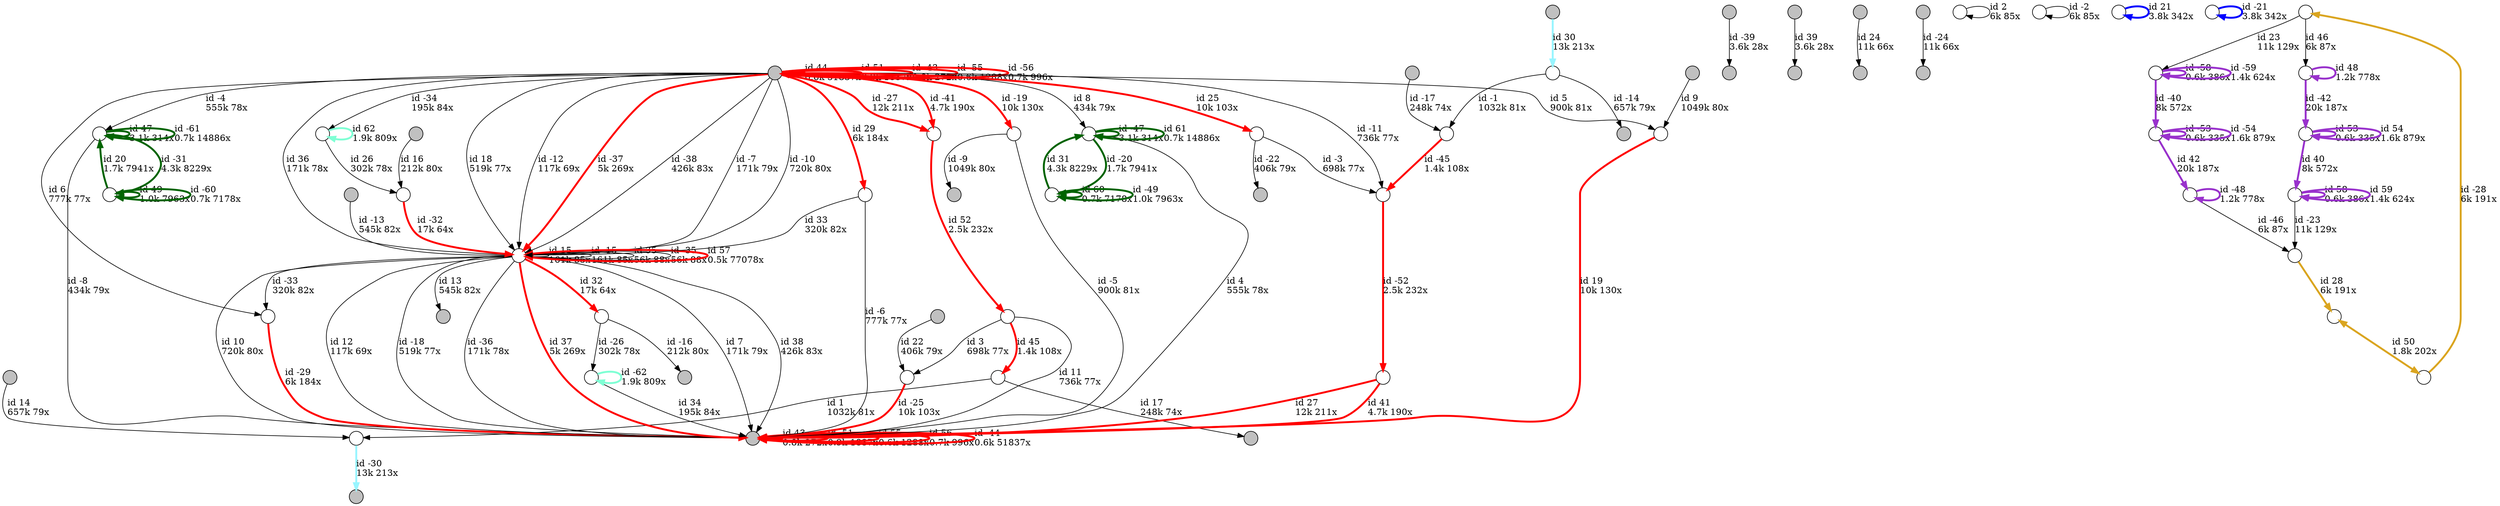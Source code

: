 digraph {
nodesep = 0.5;
node [shape = circle, label = "", height = 0.3];
"0" [style = "filled", fillcolor = "grey"];
"1" [style = "filled", fillcolor = "grey"];
"2" [style = "filled", fillcolor = "grey"];
"3" [style = "filled", fillcolor = "grey"];
"4" [style = "filled", fillcolor = "grey"];
"5" [style = "filled", fillcolor = "grey"];
"6" [style = "filled", fillcolor = "grey"];
"7" [style = "filled", fillcolor = "grey"];
"8" [style = "filled", fillcolor = "grey"];
"9" [style = "filled", fillcolor = "grey"];
"10" [style = "filled", fillcolor = "grey"];
"11" [style = "filled", fillcolor = "grey"];
"12" [style = "filled", fillcolor = "grey"];
"13" [style = "filled", fillcolor = "grey"];
"14" [style = "filled", fillcolor = "grey"];
"15" [style = "filled", fillcolor = "grey"];
"16" [style = "filled", fillcolor = "grey"];
"17" [style = "filled", fillcolor = "grey"];
"18" [style = "filled", fillcolor = "grey"];
"19" [style = "filled", fillcolor = "grey"];
"20" [style = "filled", fillcolor = "grey"];
"21" [style = "filled", fillcolor = "grey"];
"22" [style = "filled", fillcolor = "grey"];
"23" [style = "filled", fillcolor = "grey"];
"25" -> "24" [label = "id 1\l1032k 81x", color = "black"] ;
"26" -> "26" [label = "id 2\l6k 85x", color = "black"] ;
"27" -> "27" [label = "id -2\l6k 85x", color = "black"] ;
"29" -> "28" [label = "id 3\l698k 77x", color = "black"] ;
"30" -> "6" [label = "id 4\l555k 78x", color = "black"] ;
"1" -> "31" [label = "id -4\l555k 78x", color = "black"] ;
"1" -> "32" [label = "id 5\l900k 81x", color = "black"] ;
"33" -> "6" [label = "id -5\l900k 81x", color = "black"] ;
"1" -> "34" [label = "id 6\l777k 77x", color = "black"] ;
"35" -> "6" [label = "id 7\l171k 79x", color = "black"] ;
"1" -> "35" [label = "id -7\l171k 79x", color = "black"] ;
"1" -> "30" [label = "id 8\l434k 79x", color = "black"] ;
"17" -> "32" [label = "id 9\l1049k 80x", color = "black"] ;
"33" -> "8" [label = "id -9\l1049k 80x", color = "black"] ;
"35" -> "6" [label = "id 10\l720k 80x", color = "black"] ;
"29" -> "6" [label = "id 11\l736k 77x", color = "black"] ;
"1" -> "36" [label = "id -11\l736k 77x", color = "black"] ;
"35" -> "6" [label = "id 12\l117k 69x", color = "black"] ;
"35" -> "21" [label = "id 13\l545k 82x", color = "black"] ;
"2" -> "24" [label = "id 14\l657k 79x", color = "black"] ;
"37" -> "12" [label = "id -14\l657k 79x", color = "black"] ;
"38" -> "36" [label = "id -3\l698k 77x", color = "black"] ;
"1" -> "35" [label = "id -10\l720k 80x", color = "black"] ;
"39" -> "6" [label = "id -6\l777k 77x", color = "black"] ;
"37" -> "40" [label = "id -1\l1032k 81x", color = "black"] ;
"31" -> "6" [label = "id -8\l434k 79x", color = "black"] ;
"35" -> "35" [label = "id 15\l161k 85x", color = "black"] ;
"4" -> "41" [label = "id 16\l212k 80x", color = "black"] ;
"42" -> "14" [label = "id -16\l212k 80x", color = "black"] ;
"25" -> "9" [label = "id 17\l248k 74x", color = "black"] ;
"1" -> "35" [label = "id 18\l519k 77x", color = "black"] ;
"35" -> "6" [label = "id -18\l519k 77x", color = "black"] ;
"32" -> "6" [label = "id 19\l10k 130x", color = "red" , penwidth = 3] ;
"1" -> "33" [label = "id -19\l10k 130x", color = "red" , penwidth = 3] ;
"43" -> "31" [label = "id 20\l1.7k 7941x", color = "darkgreen" , penwidth = 3] ;
"30" -> "44" [label = "id -20\l1.7k 7941x", color = "darkgreen" , penwidth = 3] ;
"45" -> "45" [label = "id 21\l3.8k 342x", color = "blue" , penwidth = 3] ;
"46" -> "46" [label = "id -21\l3.8k 342x", color = "blue" , penwidth = 3] ;
"20" -> "28" [label = "id 22\l406k 79x", color = "black"] ;
"38" -> "13" [label = "id -22\l406k 79x", color = "black"] ;
"48" -> "47" [label = "id 23\l11k 129x", color = "black"] ;
"50" -> "49" [label = "id -23\l11k 129x", color = "black"] ;
"18" -> "10" [label = "id 24\l11k 66x", color = "black"] ;
"11" -> "16" [label = "id -24\l11k 66x", color = "black"] ;
"1" -> "38" [label = "id 25\l10k 103x", color = "red" , penwidth = 3] ;
"28" -> "6" [label = "id -25\l10k 103x", color = "red" , penwidth = 3] ;
"51" -> "41" [label = "id 26\l302k 78x", color = "black"] ;
"52" -> "6" [label = "id 27\l12k 211x", color = "red" , penwidth = 3] ;
"1" -> "53" [label = "id -27\l12k 211x", color = "red" , penwidth = 3] ;
"49" -> "54" [label = "id 28\l6k 191x", color = "goldenrod" , penwidth = 3] ;
"23" -> "35" [label = "id -13\l545k 82x", color = "black"] ;
"55" -> "48" [label = "id -28\l6k 191x", color = "goldenrod" , penwidth = 3] ;
"1" -> "39" [label = "id 29\l6k 184x", color = "red" , penwidth = 3] ;
"34" -> "6" [label = "id -29\l6k 184x", color = "red" , penwidth = 3] ;
"1" -> "35" [label = "id -12\l117k 69x", color = "black"] ;
"7" -> "37" [label = "id 30\l13k 213x", color = "cadetblue1" , penwidth = 3] ;
"44" -> "30" [label = "id 31\l4.3k 8229x", color = "darkgreen" , penwidth = 3] ;
"31" -> "43" [label = "id -31\l4.3k 8229x", color = "darkgreen" , penwidth = 3] ;
"35" -> "42" [label = "id 32\l17k 64x", color = "red" , penwidth = 3] ;
"35" -> "35" [label = "id -15\l161k 85x", color = "black"] ;
"41" -> "35" [label = "id -32\l17k 64x", color = "red" , penwidth = 3] ;
"42" -> "56" [label = "id -26\l302k 78x", color = "black"] ;
"39" -> "35" [label = "id 33\l320k 82x", color = "black"] ;
"56" -> "6" [label = "id 34\l195k 84x", color = "black"] ;
"1" -> "51" [label = "id -34\l195k 84x", color = "black"] ;
"35" -> "35" [label = "id 35\l56k 88x", color = "black"] ;
"35" -> "35" [label = "id -35\l56k 88x", color = "black"] ;
"22" -> "40" [label = "id -17\l248k 74x", color = "black"] ;
"1" -> "35" [label = "id 36\l171k 78x", color = "black"] ;
"35" -> "6" [label = "id -36\l171k 78x", color = "black"] ;
"35" -> "6" [label = "id 37\l5k 269x", color = "red" , penwidth = 3] ;
"1" -> "35" [label = "id -37\l5k 269x", color = "red" , penwidth = 3] ;
"35" -> "6" [label = "id 38\l426k 83x", color = "black"] ;
"19" -> "5" [label = "id 39\l3.6k 28x", color = "black"] ;
"3" -> "15" [label = "id -39\l3.6k 28x", color = "black"] ;
"57" -> "50" [label = "id 40\l8k 572x", color = "darkorchid" , penwidth = 3] ;
"52" -> "6" [label = "id 41\l4.7k 190x", color = "red" , penwidth = 3] ;
"59" -> "58" [label = "id 42\l20k 187x", color = "darkorchid" , penwidth = 3] ;
"6" -> "6" [label = "id 43\l0.8k 272x", color = "red" , penwidth = 3] ;
"1" -> "1" [label = "id 44\l0.6k 51837x", color = "red" , penwidth = 3] ;
"1" -> "35" [label = "id -38\l426k 83x", color = "black"] ;
"29" -> "25" [label = "id 45\l1.4k 108x", color = "red" , penwidth = 3] ;
"60" -> "57" [label = "id -42\l20k 187x", color = "darkorchid" , penwidth = 3] ;
"1" -> "53" [label = "id -41\l4.7k 190x", color = "red" , penwidth = 3] ;
"48" -> "60" [label = "id 46\l6k 87x", color = "black"] ;
"31" -> "31" [label = "id 47\l3.1k 314x", color = "darkgreen" , penwidth = 3] ;
"60" -> "60" [label = "id 48\l1.2k 778x", color = "darkorchid" , penwidth = 3] ;
"35" -> "34" [label = "id -33\l320k 82x", color = "black"] ;
"43" -> "43" [label = "id 49\l1.0k 7963x", color = "darkgreen" , penwidth = 3] ;
"58" -> "49" [label = "id -46\l6k 87x", color = "black"] ;
"54" -> "55" [label = "id 50\l1.8k 202x", color = "goldenrod" , penwidth = 3, dir = both] ;
"1" -> "1" [label = "id 51\l0.9k 1837x", color = "red" , penwidth = 3] ;
"24" -> "0" [label = "id -30\l13k 213x", color = "cadetblue1" , penwidth = 3] ;
"53" -> "29" [label = "id 52\l2.5k 232x", color = "red" , penwidth = 3] ;
"36" -> "52" [label = "id -52\l2.5k 232x", color = "red" , penwidth = 3] ;
"30" -> "30" [label = "id -47\l3.1k 314x", color = "darkgreen" , penwidth = 3] ;
"6" -> "6" [label = "id -51\l0.9k 1837x", color = "red" , penwidth = 3] ;
"47" -> "59" [label = "id -40\l8k 572x", color = "darkorchid" , penwidth = 3] ;
"58" -> "58" [label = "id -48\l1.2k 778x", color = "darkorchid" , penwidth = 3] ;
"57" -> "57" [label = "id 53\l0.6k 335x", color = "darkorchid" , penwidth = 3] ;
"59" -> "59" [label = "id -53\l0.6k 335x", color = "darkorchid" , penwidth = 3] ;
"57" -> "57" [label = "id 54\l1.6k 879x", color = "darkorchid" , penwidth = 3] ;
"59" -> "59" [label = "id -54\l1.6k 879x", color = "darkorchid" , penwidth = 3] ;
"1" -> "1" [label = "id -43\l0.8k 272x", color = "red" , penwidth = 3] ;
"6" -> "6" [label = "id 55\l0.6k 1288x", color = "red" , penwidth = 3] ;
"1" -> "1" [label = "id -55\l0.6k 1288x", color = "red" , penwidth = 3] ;
"6" -> "6" [label = "id 56\l0.7k 996x", color = "red" , penwidth = 3] ;
"1" -> "1" [label = "id -56\l0.7k 996x", color = "red" , penwidth = 3] ;
"6" -> "6" [label = "id -44\l0.6k 51837x", color = "red" , penwidth = 3] ;
"35" -> "35" [label = "id 57\l0.5k 77078x", color = "red" , penwidth = 3, dir = both] ;
"50" -> "50" [label = "id 58\l0.6k 386x", color = "darkorchid" , penwidth = 3] ;
"47" -> "47" [label = "id -58\l0.6k 386x", color = "darkorchid" , penwidth = 3] ;
"50" -> "50" [label = "id 59\l1.4k 624x", color = "darkorchid" , penwidth = 3] ;
"47" -> "47" [label = "id -59\l1.4k 624x", color = "darkorchid" , penwidth = 3] ;
"44" -> "44" [label = "id 60\l0.7k 7178x", color = "darkgreen" , penwidth = 3] ;
"43" -> "43" [label = "id -60\l0.7k 7178x", color = "darkgreen" , penwidth = 3] ;
"30" -> "30" [label = "id 61\l0.7k 14886x", color = "darkgreen" , penwidth = 3] ;
"31" -> "31" [label = "id -61\l0.7k 14886x", color = "darkgreen" , penwidth = 3] ;
"51" -> "51" [label = "id 62\l1.9k 809x", color = "aquamarine1" , penwidth = 3] ;
"56" -> "56" [label = "id -62\l1.9k 809x", color = "aquamarine1" , penwidth = 3] ;
"44" -> "44" [label = "id -49\l1.0k 7963x", color = "darkgreen" , penwidth = 3] ;
"40" -> "36" [label = "id -45\l1.4k 108x", color = "red" , penwidth = 3] ;
}
